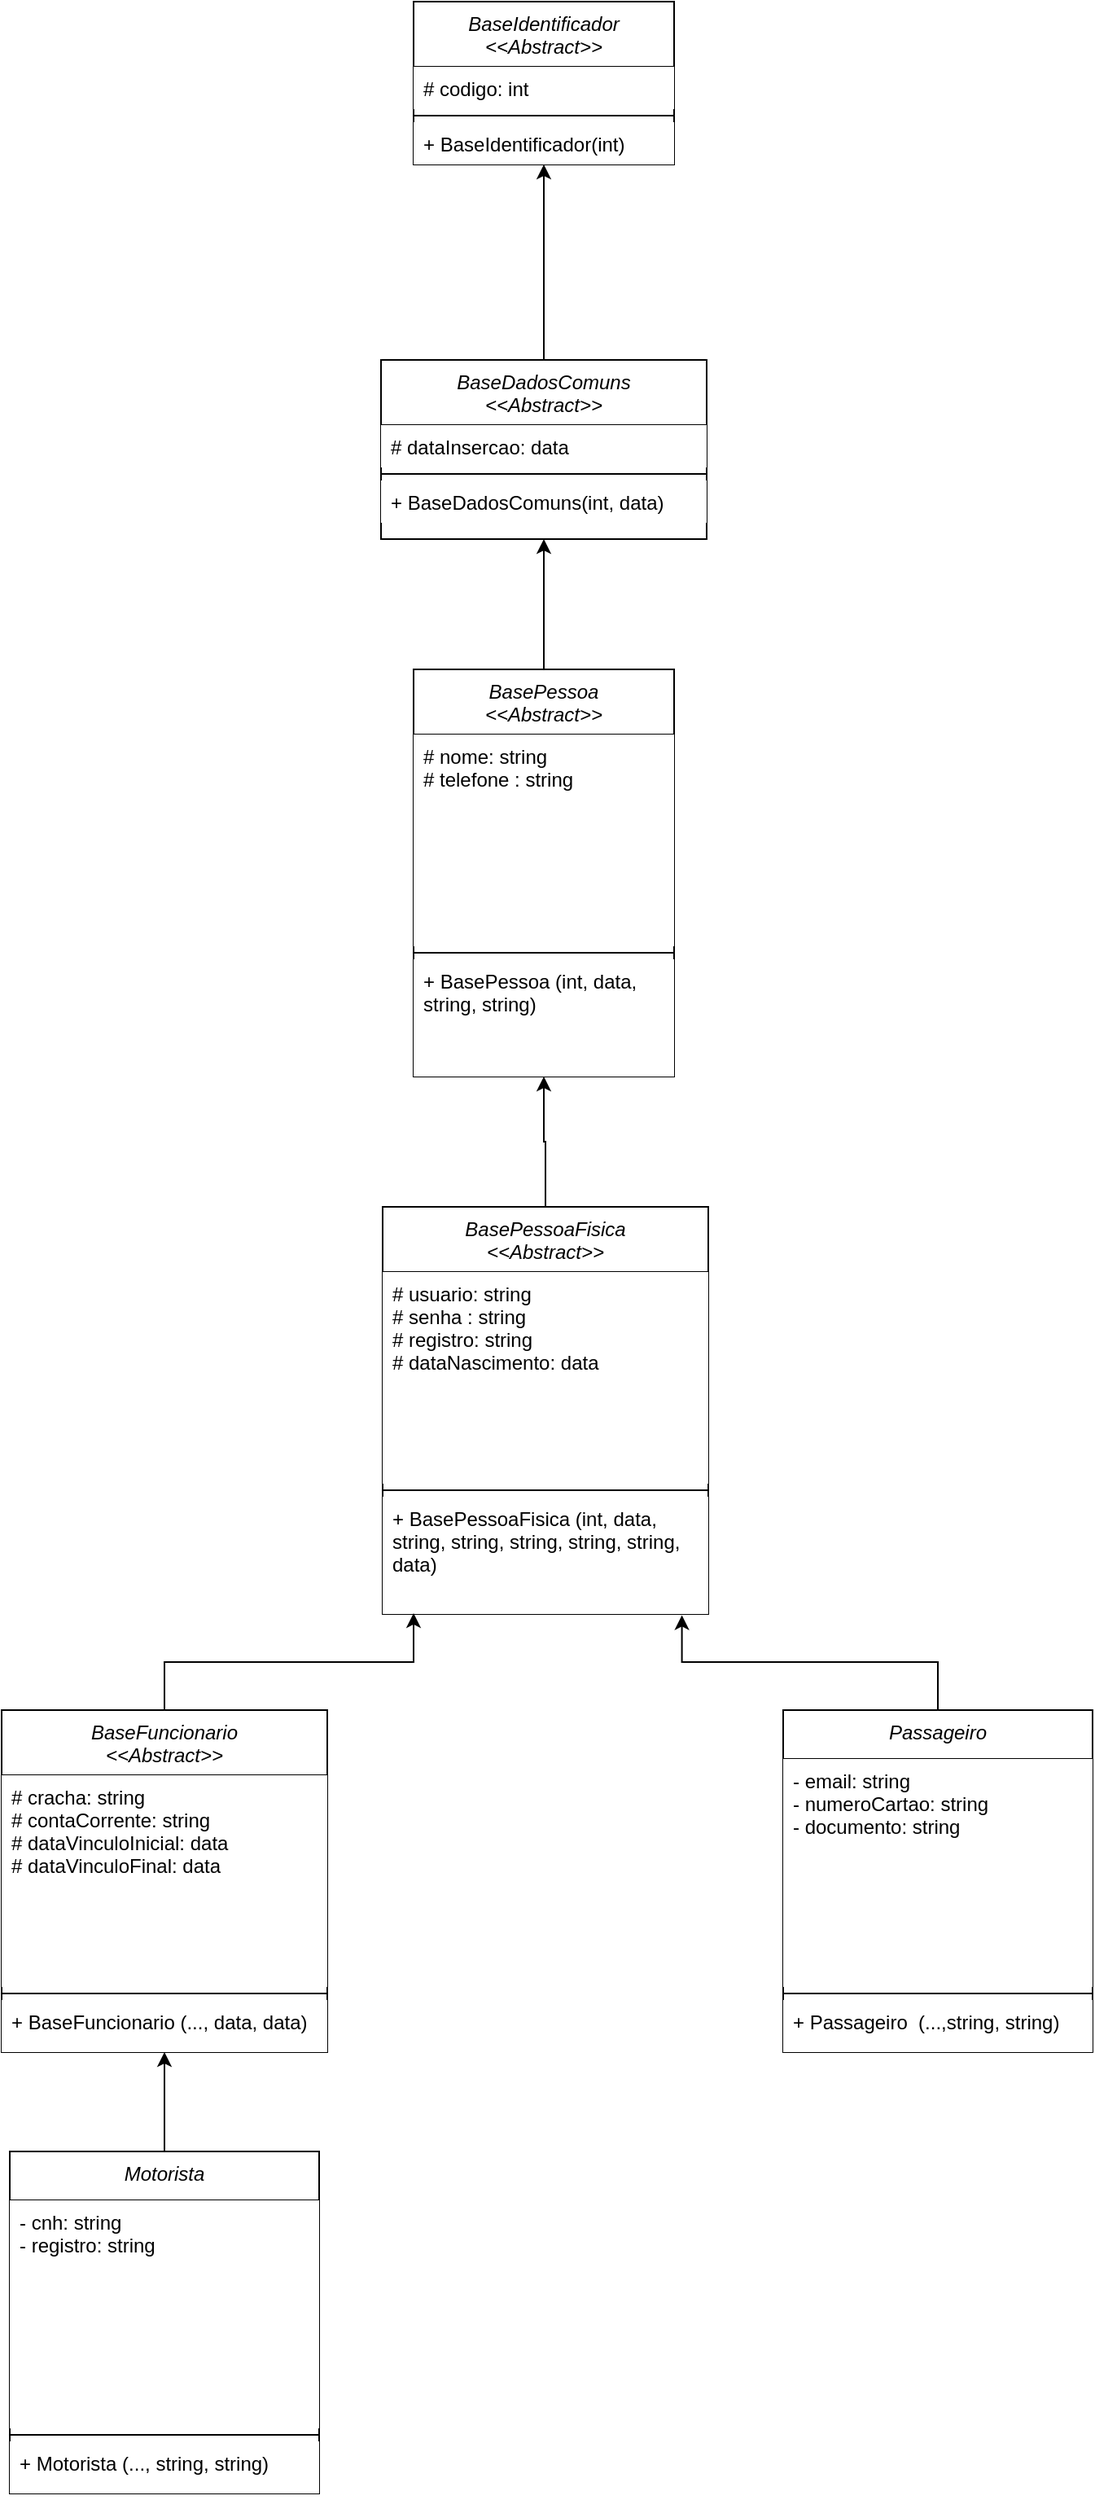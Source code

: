 <mxfile version="21.7.1" type="github">
  <diagram id="C5RBs43oDa-KdzZeNtuy" name="Page-1">
    <mxGraphModel dx="987" dy="534" grid="1" gridSize="10" guides="1" tooltips="1" connect="1" arrows="1" fold="1" page="1" pageScale="1" pageWidth="827" pageHeight="1169" math="0" shadow="0">
      <root>
        <mxCell id="WIyWlLk6GJQsqaUBKTNV-0" />
        <mxCell id="WIyWlLk6GJQsqaUBKTNV-1" parent="WIyWlLk6GJQsqaUBKTNV-0" />
        <mxCell id="zkfFHV4jXpPFQw0GAbJ--0" value="BaseIdentificador&#xa;&lt;&lt;Abstract&gt;&gt;" style="swimlane;fontStyle=2;align=center;verticalAlign=top;childLayout=stackLayout;horizontal=1;startSize=40;horizontalStack=0;resizeParent=1;resizeLast=0;collapsible=1;marginBottom=0;rounded=0;shadow=0;strokeWidth=1;fillColor=default;strokeColor=default;fillStyle=solid;" parent="WIyWlLk6GJQsqaUBKTNV-1" vertex="1">
          <mxGeometry x="333" y="120" width="160" height="100" as="geometry">
            <mxRectangle x="230" y="140" width="160" height="26" as="alternateBounds" />
          </mxGeometry>
        </mxCell>
        <mxCell id="zkfFHV4jXpPFQw0GAbJ--1" value="# codigo: int" style="text;align=left;verticalAlign=top;spacingLeft=4;spacingRight=4;overflow=hidden;rotatable=0;points=[[0,0.5],[1,0.5]];portConstraint=eastwest;fillColor=default;strokeColor=none;fillStyle=solid;" parent="zkfFHV4jXpPFQw0GAbJ--0" vertex="1">
          <mxGeometry y="40" width="160" height="26" as="geometry" />
        </mxCell>
        <mxCell id="zkfFHV4jXpPFQw0GAbJ--4" value="" style="line;html=1;strokeWidth=1;align=left;verticalAlign=middle;spacingTop=-1;spacingLeft=3;spacingRight=3;rotatable=0;labelPosition=right;points=[];portConstraint=eastwest;fillColor=default;strokeColor=default;fillStyle=solid;" parent="zkfFHV4jXpPFQw0GAbJ--0" vertex="1">
          <mxGeometry y="66" width="160" height="8" as="geometry" />
        </mxCell>
        <mxCell id="zkfFHV4jXpPFQw0GAbJ--5" value="+ BaseIdentificador(int)" style="text;align=left;verticalAlign=top;spacingLeft=4;spacingRight=4;overflow=hidden;rotatable=0;points=[[0,0.5],[1,0.5]];portConstraint=eastwest;fillColor=default;strokeColor=none;fillStyle=solid;" parent="zkfFHV4jXpPFQw0GAbJ--0" vertex="1">
          <mxGeometry y="74" width="160" height="26" as="geometry" />
        </mxCell>
        <mxCell id="YrgQH5f2HvQNOYshb8kn-24" style="edgeStyle=orthogonalEdgeStyle;rounded=0;orthogonalLoop=1;jettySize=auto;html=1;exitX=0.5;exitY=0;exitDx=0;exitDy=0;entryX=0.5;entryY=1;entryDx=0;entryDy=0;" parent="WIyWlLk6GJQsqaUBKTNV-1" source="YrgQH5f2HvQNOYshb8kn-0" target="zkfFHV4jXpPFQw0GAbJ--0" edge="1">
          <mxGeometry relative="1" as="geometry" />
        </mxCell>
        <mxCell id="YrgQH5f2HvQNOYshb8kn-0" value="BaseDadosComuns&#xa;&lt;&lt;Abstract&gt;&gt;" style="swimlane;fontStyle=2;align=center;verticalAlign=top;childLayout=stackLayout;horizontal=1;startSize=40;horizontalStack=0;resizeParent=1;resizeLast=0;collapsible=1;marginBottom=0;rounded=0;shadow=0;strokeWidth=1;fillColor=default;strokeColor=default;swimlaneLine=1;perimeterSpacing=0;" parent="WIyWlLk6GJQsqaUBKTNV-1" vertex="1">
          <mxGeometry x="313" y="340" width="200" height="110" as="geometry">
            <mxRectangle x="230" y="140" width="160" height="26" as="alternateBounds" />
          </mxGeometry>
        </mxCell>
        <mxCell id="YrgQH5f2HvQNOYshb8kn-1" value="# dataInsercao: data&#xa;" style="text;align=left;verticalAlign=top;spacingLeft=4;spacingRight=4;overflow=hidden;rotatable=0;points=[[0,0.5],[1,0.5]];portConstraint=eastwest;fillColor=default;strokeColor=none;" parent="YrgQH5f2HvQNOYshb8kn-0" vertex="1">
          <mxGeometry y="40" width="200" height="26" as="geometry" />
        </mxCell>
        <mxCell id="YrgQH5f2HvQNOYshb8kn-2" value="" style="line;html=1;strokeWidth=1;align=left;verticalAlign=middle;spacingTop=-1;spacingLeft=3;spacingRight=3;rotatable=0;labelPosition=right;points=[];portConstraint=eastwest;fillColor=default;strokeColor=#000000;" parent="YrgQH5f2HvQNOYshb8kn-0" vertex="1">
          <mxGeometry y="66" width="200" height="8" as="geometry" />
        </mxCell>
        <mxCell id="YrgQH5f2HvQNOYshb8kn-3" value="+ BaseDadosComuns(int, data)" style="text;align=left;verticalAlign=top;spacingLeft=4;spacingRight=4;overflow=hidden;rotatable=0;points=[[0,0.5],[1,0.5]];portConstraint=eastwest;fillColor=default;strokeColor=none;" parent="YrgQH5f2HvQNOYshb8kn-0" vertex="1">
          <mxGeometry y="74" width="200" height="26" as="geometry" />
        </mxCell>
        <mxCell id="YrgQH5f2HvQNOYshb8kn-21" style="edgeStyle=orthogonalEdgeStyle;rounded=0;orthogonalLoop=1;jettySize=auto;html=1;exitX=0.5;exitY=0;exitDx=0;exitDy=0;entryX=0.5;entryY=1;entryDx=0;entryDy=0;" parent="WIyWlLk6GJQsqaUBKTNV-1" source="YrgQH5f2HvQNOYshb8kn-8" target="YrgQH5f2HvQNOYshb8kn-0" edge="1">
          <mxGeometry relative="1" as="geometry" />
        </mxCell>
        <mxCell id="YrgQH5f2HvQNOYshb8kn-8" value="BasePessoa&#xa;&lt;&lt;Abstract&gt;&gt;" style="swimlane;fontStyle=2;align=center;verticalAlign=top;childLayout=stackLayout;horizontal=1;startSize=40;horizontalStack=0;resizeParent=1;resizeLast=0;collapsible=1;marginBottom=0;rounded=0;shadow=0;strokeWidth=1;" parent="WIyWlLk6GJQsqaUBKTNV-1" vertex="1">
          <mxGeometry x="333" y="530" width="160" height="250" as="geometry">
            <mxRectangle x="230" y="140" width="160" height="26" as="alternateBounds" />
          </mxGeometry>
        </mxCell>
        <mxCell id="YrgQH5f2HvQNOYshb8kn-9" value="# nome: string&#xa;# telefone : string&#xa;&#xa;&#xa;" style="text;align=left;verticalAlign=top;spacingLeft=4;spacingRight=4;overflow=hidden;rotatable=0;points=[[0,0.5],[1,0.5]];portConstraint=eastwest;fillColor=default;" parent="YrgQH5f2HvQNOYshb8kn-8" vertex="1">
          <mxGeometry y="40" width="160" height="130" as="geometry" />
        </mxCell>
        <mxCell id="YrgQH5f2HvQNOYshb8kn-10" value="" style="line;html=1;strokeWidth=1;align=left;verticalAlign=middle;spacingTop=-1;spacingLeft=3;spacingRight=3;rotatable=0;labelPosition=right;points=[];portConstraint=eastwest;" parent="YrgQH5f2HvQNOYshb8kn-8" vertex="1">
          <mxGeometry y="170" width="160" height="8" as="geometry" />
        </mxCell>
        <mxCell id="YrgQH5f2HvQNOYshb8kn-11" value="+ BasePessoa (int, data, &#xa;string, string)" style="text;align=left;verticalAlign=top;spacingLeft=4;spacingRight=4;overflow=hidden;rotatable=0;points=[[0,0.5],[1,0.5]];portConstraint=eastwest;fillColor=default;" parent="YrgQH5f2HvQNOYshb8kn-8" vertex="1">
          <mxGeometry y="178" width="160" height="72" as="geometry" />
        </mxCell>
        <mxCell id="O66jRTEvPp1a1v09u3Eo-15" style="edgeStyle=orthogonalEdgeStyle;rounded=0;orthogonalLoop=1;jettySize=auto;html=1;exitX=0.5;exitY=0;exitDx=0;exitDy=0;entryX=0.5;entryY=1;entryDx=0;entryDy=0;" edge="1" parent="WIyWlLk6GJQsqaUBKTNV-1" source="YrgQH5f2HvQNOYshb8kn-12" target="O66jRTEvPp1a1v09u3Eo-4">
          <mxGeometry relative="1" as="geometry" />
        </mxCell>
        <mxCell id="YrgQH5f2HvQNOYshb8kn-12" value="Motorista" style="swimlane;fontStyle=2;align=center;verticalAlign=top;childLayout=stackLayout;horizontal=1;startSize=30;horizontalStack=0;resizeParent=1;resizeLast=0;collapsible=1;marginBottom=0;rounded=0;shadow=0;strokeWidth=1;" parent="WIyWlLk6GJQsqaUBKTNV-1" vertex="1">
          <mxGeometry x="85" y="1440" width="190" height="210" as="geometry">
            <mxRectangle x="230" y="140" width="160" height="26" as="alternateBounds" />
          </mxGeometry>
        </mxCell>
        <mxCell id="YrgQH5f2HvQNOYshb8kn-13" value="- cnh: string&#xa;- registro: string" style="text;align=left;verticalAlign=top;spacingLeft=4;spacingRight=4;overflow=hidden;rotatable=0;points=[[0,0.5],[1,0.5]];portConstraint=eastwest;fillColor=default;" parent="YrgQH5f2HvQNOYshb8kn-12" vertex="1">
          <mxGeometry y="30" width="190" height="140" as="geometry" />
        </mxCell>
        <mxCell id="YrgQH5f2HvQNOYshb8kn-14" value="" style="line;html=1;strokeWidth=1;align=left;verticalAlign=middle;spacingTop=-1;spacingLeft=3;spacingRight=3;rotatable=0;labelPosition=right;points=[];portConstraint=eastwest;" parent="YrgQH5f2HvQNOYshb8kn-12" vertex="1">
          <mxGeometry y="170" width="190" height="8" as="geometry" />
        </mxCell>
        <mxCell id="YrgQH5f2HvQNOYshb8kn-15" value="+ Motorista (..., string, string)" style="text;align=left;verticalAlign=top;spacingLeft=4;spacingRight=4;overflow=hidden;rotatable=0;points=[[0,0.5],[1,0.5]];portConstraint=eastwest;fillColor=default;fillStyle=auto;" parent="YrgQH5f2HvQNOYshb8kn-12" vertex="1">
          <mxGeometry y="178" width="190" height="32" as="geometry" />
        </mxCell>
        <mxCell id="O66jRTEvPp1a1v09u3Eo-12" style="edgeStyle=orthogonalEdgeStyle;rounded=0;orthogonalLoop=1;jettySize=auto;html=1;exitX=0.5;exitY=0;exitDx=0;exitDy=0;entryX=0.919;entryY=1.01;entryDx=0;entryDy=0;entryPerimeter=0;" edge="1" parent="WIyWlLk6GJQsqaUBKTNV-1" source="YrgQH5f2HvQNOYshb8kn-16" target="O66jRTEvPp1a1v09u3Eo-3">
          <mxGeometry relative="1" as="geometry" />
        </mxCell>
        <mxCell id="YrgQH5f2HvQNOYshb8kn-16" value="Passageiro" style="swimlane;fontStyle=2;align=center;verticalAlign=top;childLayout=stackLayout;horizontal=1;startSize=30;horizontalStack=0;resizeParent=1;resizeLast=0;collapsible=1;marginBottom=0;rounded=0;shadow=0;strokeWidth=1;" parent="WIyWlLk6GJQsqaUBKTNV-1" vertex="1">
          <mxGeometry x="560" y="1169" width="190" height="210" as="geometry">
            <mxRectangle x="230" y="140" width="160" height="26" as="alternateBounds" />
          </mxGeometry>
        </mxCell>
        <mxCell id="YrgQH5f2HvQNOYshb8kn-17" value="- email: string&#xa;- numeroCartao: string&#xa;- documento: string&#xa;&#xa;" style="text;align=left;verticalAlign=top;spacingLeft=4;spacingRight=4;overflow=hidden;rotatable=0;points=[[0,0.5],[1,0.5]];portConstraint=eastwest;fillColor=default;" parent="YrgQH5f2HvQNOYshb8kn-16" vertex="1">
          <mxGeometry y="30" width="190" height="140" as="geometry" />
        </mxCell>
        <mxCell id="YrgQH5f2HvQNOYshb8kn-18" value="" style="line;html=1;strokeWidth=1;align=left;verticalAlign=middle;spacingTop=-1;spacingLeft=3;spacingRight=3;rotatable=0;labelPosition=right;points=[];portConstraint=eastwest;" parent="YrgQH5f2HvQNOYshb8kn-16" vertex="1">
          <mxGeometry y="170" width="190" height="8" as="geometry" />
        </mxCell>
        <mxCell id="YrgQH5f2HvQNOYshb8kn-19" value="+ Passageiro  (...,string, string)" style="text;align=left;verticalAlign=top;spacingLeft=4;spacingRight=4;overflow=hidden;rotatable=0;points=[[0,0.5],[1,0.5]];portConstraint=eastwest;fillColor=default;" parent="YrgQH5f2HvQNOYshb8kn-16" vertex="1">
          <mxGeometry y="178" width="190" height="32" as="geometry" />
        </mxCell>
        <mxCell id="O66jRTEvPp1a1v09u3Eo-14" style="edgeStyle=orthogonalEdgeStyle;rounded=0;orthogonalLoop=1;jettySize=auto;html=1;exitX=0.5;exitY=0;exitDx=0;exitDy=0;entryX=0.5;entryY=1;entryDx=0;entryDy=0;" edge="1" parent="WIyWlLk6GJQsqaUBKTNV-1" source="O66jRTEvPp1a1v09u3Eo-0" target="YrgQH5f2HvQNOYshb8kn-8">
          <mxGeometry relative="1" as="geometry" />
        </mxCell>
        <mxCell id="O66jRTEvPp1a1v09u3Eo-0" value="BasePessoaFisica&#xa;&lt;&lt;Abstract&gt;&gt;" style="swimlane;fontStyle=2;align=center;verticalAlign=top;childLayout=stackLayout;horizontal=1;startSize=40;horizontalStack=0;resizeParent=1;resizeLast=0;collapsible=1;marginBottom=0;rounded=0;shadow=0;strokeWidth=1;" vertex="1" parent="WIyWlLk6GJQsqaUBKTNV-1">
          <mxGeometry x="314" y="860" width="200" height="250" as="geometry">
            <mxRectangle x="230" y="140" width="160" height="26" as="alternateBounds" />
          </mxGeometry>
        </mxCell>
        <mxCell id="O66jRTEvPp1a1v09u3Eo-1" value="# usuario: string&#xa;# senha : string&#xa;# registro: string&#xa;# dataNascimento: data&#xa;" style="text;align=left;verticalAlign=top;spacingLeft=4;spacingRight=4;overflow=hidden;rotatable=0;points=[[0,0.5],[1,0.5]];portConstraint=eastwest;fillColor=default;" vertex="1" parent="O66jRTEvPp1a1v09u3Eo-0">
          <mxGeometry y="40" width="200" height="130" as="geometry" />
        </mxCell>
        <mxCell id="O66jRTEvPp1a1v09u3Eo-2" value="" style="line;html=1;strokeWidth=1;align=left;verticalAlign=middle;spacingTop=-1;spacingLeft=3;spacingRight=3;rotatable=0;labelPosition=right;points=[];portConstraint=eastwest;" vertex="1" parent="O66jRTEvPp1a1v09u3Eo-0">
          <mxGeometry y="170" width="200" height="8" as="geometry" />
        </mxCell>
        <mxCell id="O66jRTEvPp1a1v09u3Eo-3" value="+ BasePessoaFisica (int, data, &#xa;string, string, string, string, string,&#xa;data)" style="text;align=left;verticalAlign=top;spacingLeft=4;spacingRight=4;overflow=hidden;rotatable=0;points=[[0,0.5],[1,0.5]];portConstraint=eastwest;fillColor=default;" vertex="1" parent="O66jRTEvPp1a1v09u3Eo-0">
          <mxGeometry y="178" width="200" height="72" as="geometry" />
        </mxCell>
        <mxCell id="O66jRTEvPp1a1v09u3Eo-13" style="edgeStyle=orthogonalEdgeStyle;rounded=0;orthogonalLoop=1;jettySize=auto;html=1;entryX=0.095;entryY=0.993;entryDx=0;entryDy=0;entryPerimeter=0;" edge="1" parent="WIyWlLk6GJQsqaUBKTNV-1" source="O66jRTEvPp1a1v09u3Eo-4" target="O66jRTEvPp1a1v09u3Eo-3">
          <mxGeometry relative="1" as="geometry" />
        </mxCell>
        <mxCell id="O66jRTEvPp1a1v09u3Eo-4" value="BaseFuncionario&#xa;&lt;&lt;Abstract&gt;&gt;" style="swimlane;fontStyle=2;align=center;verticalAlign=top;childLayout=stackLayout;horizontal=1;startSize=40;horizontalStack=0;resizeParent=1;resizeLast=0;collapsible=1;marginBottom=0;rounded=0;shadow=0;strokeWidth=1;" vertex="1" parent="WIyWlLk6GJQsqaUBKTNV-1">
          <mxGeometry x="80" y="1169" width="200" height="210" as="geometry">
            <mxRectangle x="230" y="140" width="160" height="26" as="alternateBounds" />
          </mxGeometry>
        </mxCell>
        <mxCell id="O66jRTEvPp1a1v09u3Eo-5" value="# cracha: string&#xa;# contaCorrente: string&#xa;# dataVinculoInicial: data&#xa;# dataVinculoFinal: data&#xa;" style="text;align=left;verticalAlign=top;spacingLeft=4;spacingRight=4;overflow=hidden;rotatable=0;points=[[0,0.5],[1,0.5]];portConstraint=eastwest;fillColor=default;" vertex="1" parent="O66jRTEvPp1a1v09u3Eo-4">
          <mxGeometry y="40" width="200" height="130" as="geometry" />
        </mxCell>
        <mxCell id="O66jRTEvPp1a1v09u3Eo-6" value="" style="line;html=1;strokeWidth=1;align=left;verticalAlign=middle;spacingTop=-1;spacingLeft=3;spacingRight=3;rotatable=0;labelPosition=right;points=[];portConstraint=eastwest;" vertex="1" parent="O66jRTEvPp1a1v09u3Eo-4">
          <mxGeometry y="170" width="200" height="8" as="geometry" />
        </mxCell>
        <mxCell id="O66jRTEvPp1a1v09u3Eo-7" value="+ BaseFuncionario (..., data, data)" style="text;align=left;verticalAlign=top;spacingLeft=4;spacingRight=4;overflow=hidden;rotatable=0;points=[[0,0.5],[1,0.5]];portConstraint=eastwest;fillColor=default;" vertex="1" parent="O66jRTEvPp1a1v09u3Eo-4">
          <mxGeometry y="178" width="200" height="32" as="geometry" />
        </mxCell>
      </root>
    </mxGraphModel>
  </diagram>
</mxfile>

